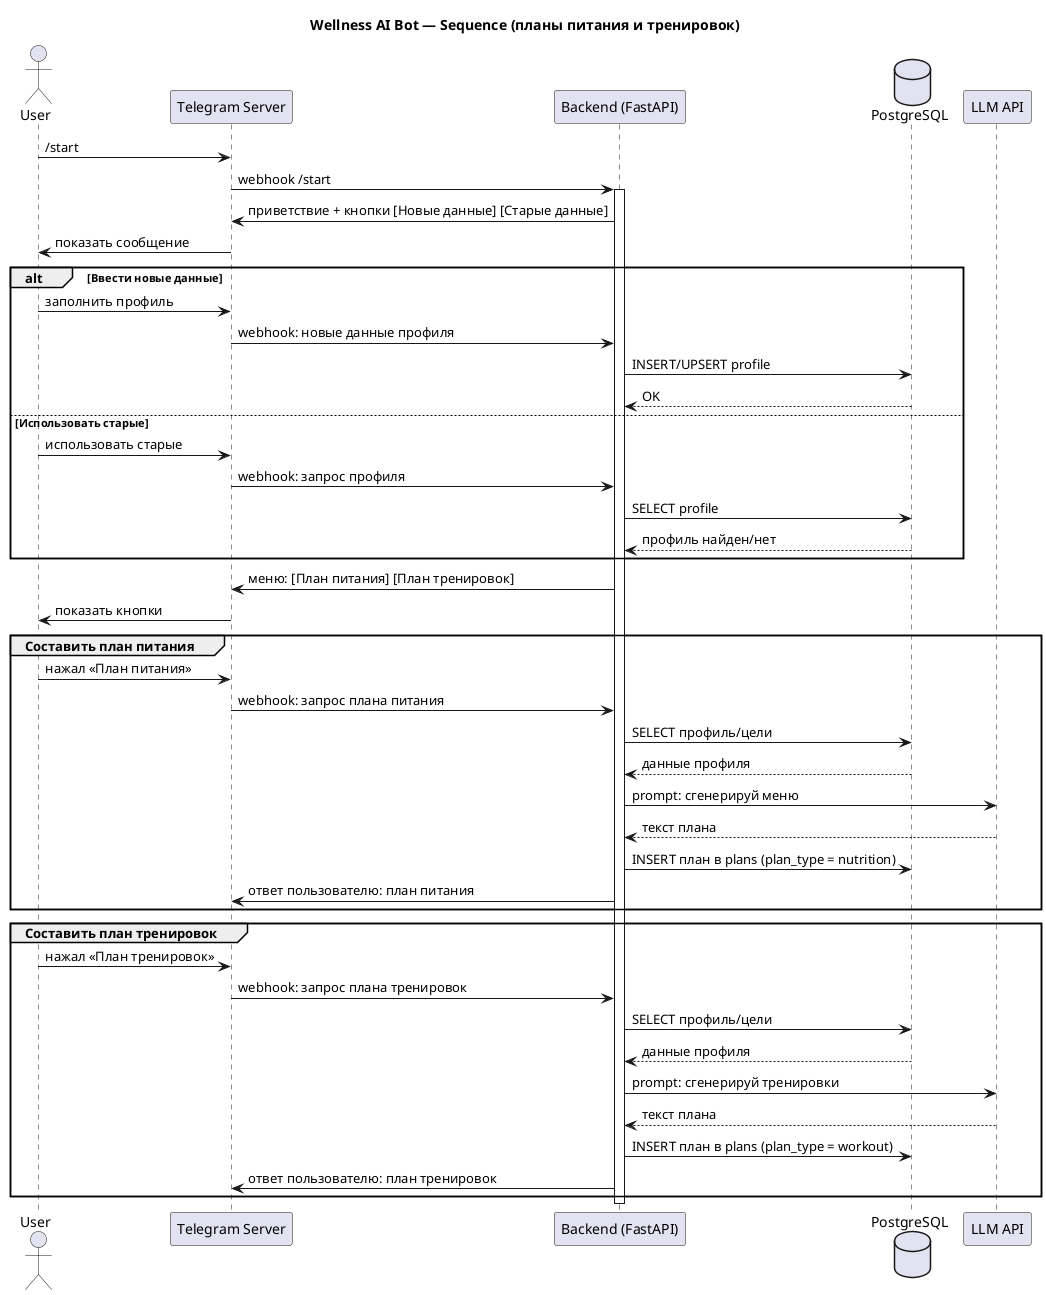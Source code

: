 @startuml
title Wellness AI Bot — Sequence (планы питания и тренировок)

actor User
participant "Telegram Server" as TG
participant "Backend (FastAPI)" as BE
database "PostgreSQL" as DB
participant "LLM API" as LLM

' ---- старт ----
User -> TG : /start
TG -> BE  : webhook /start
activate BE
BE -> TG  : приветствие + кнопки [Новые данные] [Старые данные]
TG -> User: показать сообщение

' ---- выбор данных ----
alt Ввести новые данные
  User -> TG : заполнить профиль
  TG -> BE  : webhook: новые данные профиля
  BE  -> DB : INSERT/UPSERT profile
  DB --> BE : OK
else Использовать старые
  User -> TG : использовать старые
  TG -> BE  : webhook: запрос профиля
  BE  -> DB : SELECT profile
  DB --> BE : профиль найден/нет
end

BE -> TG  : меню: [План питания] [План тренировок]
TG -> User: показать кнопки

' ---- план питания ----
group Составить план питания
  User -> TG : нажал «План питания»
  TG -> BE  : webhook: запрос плана питания
  BE  -> DB : SELECT профиль/цели
  DB --> BE : данные профиля
  BE  -> LLM: prompt: сгенерируй меню
  LLM --> BE: текст плана
  BE  -> DB : INSERT план в plans (plan_type = nutrition)
  BE  -> TG : ответ пользователю: план питания
end

' ---- план тренировок ----
group Составить план тренировок
  User -> TG : нажал «План тренировок»
  TG -> BE  : webhook: запрос плана тренировок
  BE  -> DB : SELECT профиль/цели
  DB --> BE : данные профиля
  BE  -> LLM: prompt: сгенерируй тренировки
  LLM --> BE: текст плана
  BE  -> DB : INSERT план в plans (plan_type = workout)
  BE  -> TG : ответ пользователю: план тренировок
end
deactivate BE

@enduml
